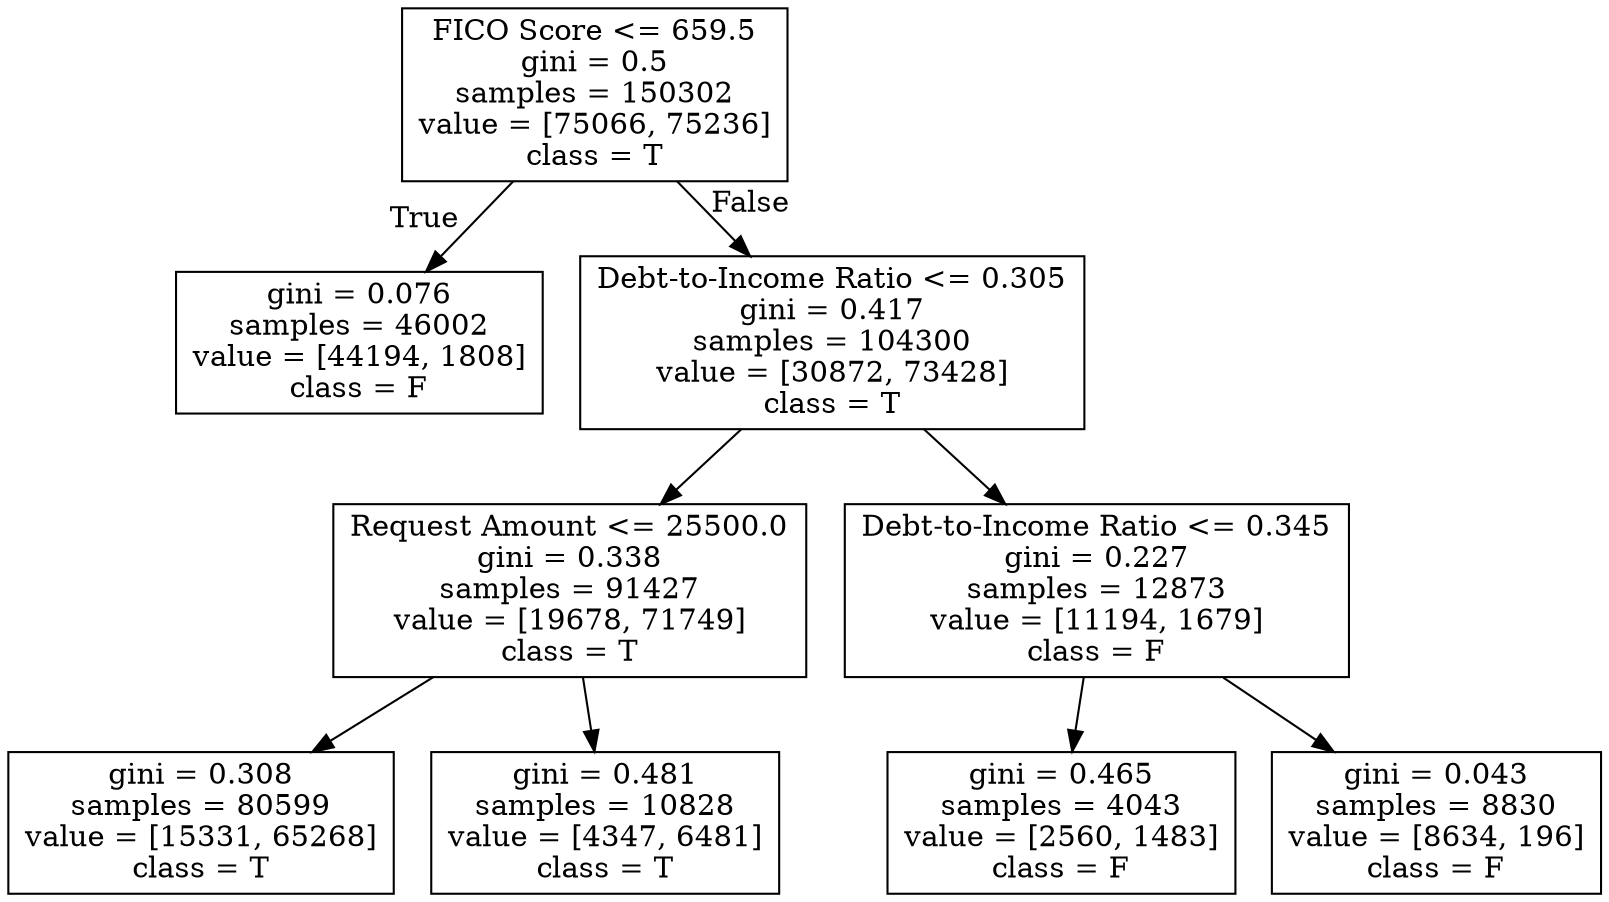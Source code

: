 digraph Tree {
node [shape=box] ;
0 [label="FICO Score <= 659.5\ngini = 0.5\nsamples = 150302\nvalue = [75066, 75236]\nclass = T"] ;
1 [label="gini = 0.076\nsamples = 46002\nvalue = [44194, 1808]\nclass = F"] ;
0 -> 1 [labeldistance=2.5, labelangle=45, headlabel="True"] ;
2 [label="Debt-to-Income Ratio <= 0.305\ngini = 0.417\nsamples = 104300\nvalue = [30872, 73428]\nclass = T"] ;
0 -> 2 [labeldistance=2.5, labelangle=-45, headlabel="False"] ;
3 [label="Request Amount <= 25500.0\ngini = 0.338\nsamples = 91427\nvalue = [19678, 71749]\nclass = T"] ;
2 -> 3 ;
5 [label="gini = 0.308\nsamples = 80599\nvalue = [15331, 65268]\nclass = T"] ;
3 -> 5 ;
6 [label="gini = 0.481\nsamples = 10828\nvalue = [4347, 6481]\nclass = T"] ;
3 -> 6 ;
4 [label="Debt-to-Income Ratio <= 0.345\ngini = 0.227\nsamples = 12873\nvalue = [11194, 1679]\nclass = F"] ;
2 -> 4 ;
7 [label="gini = 0.465\nsamples = 4043\nvalue = [2560, 1483]\nclass = F"] ;
4 -> 7 ;
8 [label="gini = 0.043\nsamples = 8830\nvalue = [8634, 196]\nclass = F"] ;
4 -> 8 ;
}